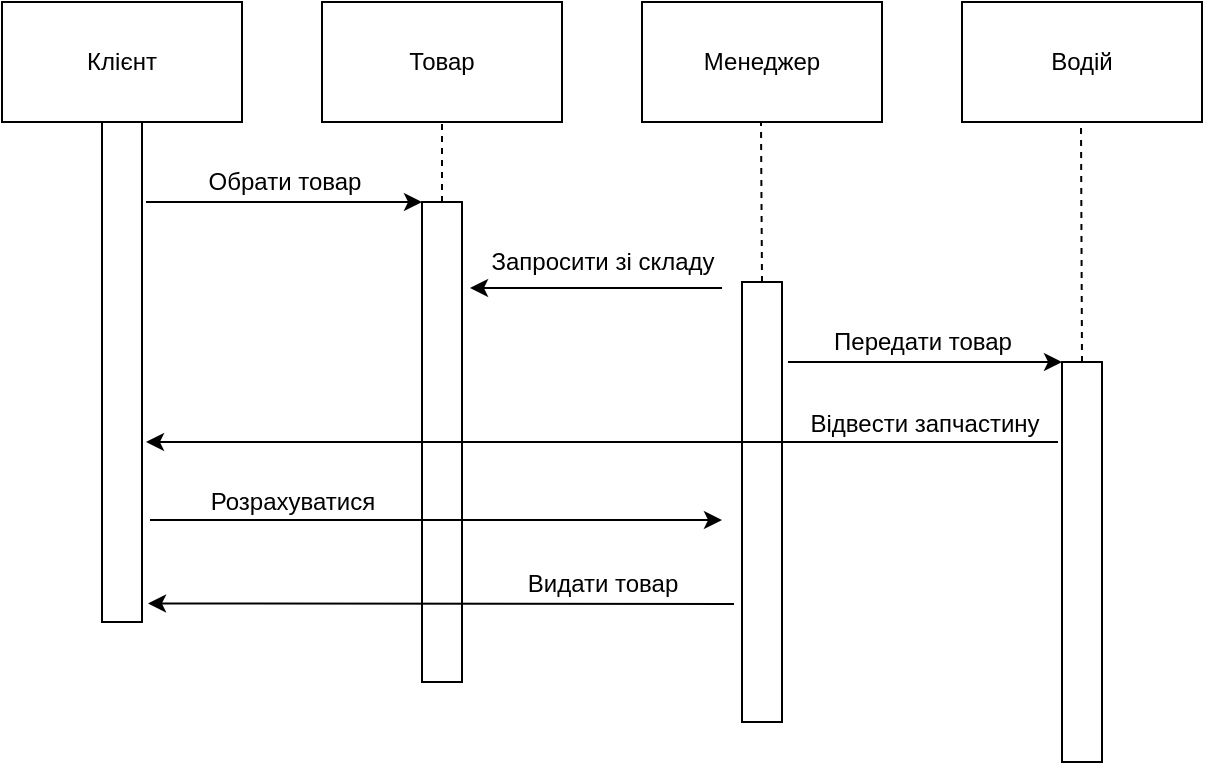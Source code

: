 <mxfile version="12.6.6" type="device"><diagram id="8-mGNIHnmXSIosNXVl15" name="Page-1"><mxGraphModel dx="733" dy="609" grid="1" gridSize="10" guides="1" tooltips="1" connect="1" arrows="1" fold="1" page="1" pageScale="1" pageWidth="827" pageHeight="1169" math="0" shadow="0"><root><mxCell id="0"/><mxCell id="1" parent="0"/><mxCell id="qekdpAE635X63GTYHy0S-1" value="Клієнт" style="rounded=0;whiteSpace=wrap;html=1;" vertex="1" parent="1"><mxGeometry x="40" y="20" width="120" height="60" as="geometry"/></mxCell><mxCell id="qekdpAE635X63GTYHy0S-2" value="Товар" style="rounded=0;whiteSpace=wrap;html=1;" vertex="1" parent="1"><mxGeometry x="200" y="20" width="120" height="60" as="geometry"/></mxCell><mxCell id="qekdpAE635X63GTYHy0S-3" value="Менеджер" style="rounded=0;whiteSpace=wrap;html=1;" vertex="1" parent="1"><mxGeometry x="360" y="20" width="120" height="60" as="geometry"/></mxCell><mxCell id="qekdpAE635X63GTYHy0S-4" value="Водій" style="rounded=0;whiteSpace=wrap;html=1;" vertex="1" parent="1"><mxGeometry x="520" y="20" width="120" height="60" as="geometry"/></mxCell><mxCell id="qekdpAE635X63GTYHy0S-5" value="" style="rounded=0;whiteSpace=wrap;html=1;rotation=90;" vertex="1" parent="1"><mxGeometry x="-25" y="195" width="250" height="20" as="geometry"/></mxCell><mxCell id="qekdpAE635X63GTYHy0S-6" value="" style="rounded=0;whiteSpace=wrap;html=1;rotation=90;" vertex="1" parent="1"><mxGeometry x="140" y="230" width="240" height="20" as="geometry"/></mxCell><mxCell id="qekdpAE635X63GTYHy0S-7" value="" style="rounded=0;whiteSpace=wrap;html=1;rotation=90;" vertex="1" parent="1"><mxGeometry x="310" y="260" width="220" height="20" as="geometry"/></mxCell><mxCell id="qekdpAE635X63GTYHy0S-8" value="" style="rounded=0;whiteSpace=wrap;html=1;rotation=90;" vertex="1" parent="1"><mxGeometry x="480" y="290" width="200" height="20" as="geometry"/></mxCell><mxCell id="qekdpAE635X63GTYHy0S-9" value="" style="endArrow=classic;html=1;entryX=0;entryY=1;entryDx=0;entryDy=0;" edge="1" parent="1" target="qekdpAE635X63GTYHy0S-6"><mxGeometry width="50" height="50" relative="1" as="geometry"><mxPoint x="112" y="120" as="sourcePoint"/><mxPoint x="170" y="120" as="targetPoint"/></mxGeometry></mxCell><mxCell id="qekdpAE635X63GTYHy0S-10" value="Обрати товар" style="text;html=1;align=center;verticalAlign=middle;resizable=0;points=[];labelBackgroundColor=#ffffff;" vertex="1" connectable="0" parent="qekdpAE635X63GTYHy0S-9"><mxGeometry x="0.167" relative="1" as="geometry"><mxPoint x="-12.2" y="-9.96" as="offset"/></mxGeometry></mxCell><mxCell id="qekdpAE635X63GTYHy0S-13" value="" style="endArrow=classic;html=1;" edge="1" parent="1"><mxGeometry width="50" height="50" relative="1" as="geometry"><mxPoint x="400" y="163" as="sourcePoint"/><mxPoint x="274" y="163" as="targetPoint"/><Array as="points"><mxPoint x="340" y="163"/></Array></mxGeometry></mxCell><mxCell id="qekdpAE635X63GTYHy0S-14" value="Запросити зі складу" style="text;html=1;align=center;verticalAlign=middle;resizable=0;points=[];labelBackgroundColor=#ffffff;" vertex="1" connectable="0" parent="qekdpAE635X63GTYHy0S-13"><mxGeometry x="-0.019" y="-16" relative="1" as="geometry"><mxPoint x="2.06" y="2.99" as="offset"/></mxGeometry></mxCell><mxCell id="qekdpAE635X63GTYHy0S-15" value="" style="endArrow=classic;html=1;exitX=0.182;exitY=-0.15;exitDx=0;exitDy=0;exitPerimeter=0;entryX=0;entryY=1;entryDx=0;entryDy=0;" edge="1" parent="1" source="qekdpAE635X63GTYHy0S-7" target="qekdpAE635X63GTYHy0S-8"><mxGeometry width="50" height="50" relative="1" as="geometry"><mxPoint x="450" y="210" as="sourcePoint"/><mxPoint x="570" y="198" as="targetPoint"/></mxGeometry></mxCell><mxCell id="qekdpAE635X63GTYHy0S-16" value="Передати товар" style="text;html=1;align=center;verticalAlign=middle;resizable=0;points=[];labelBackgroundColor=#ffffff;" vertex="1" connectable="0" parent="qekdpAE635X63GTYHy0S-15"><mxGeometry x="-0.385" y="-2" relative="1" as="geometry"><mxPoint x="25.0" y="-12.03" as="offset"/></mxGeometry></mxCell><mxCell id="qekdpAE635X63GTYHy0S-17" value="" style="endArrow=classic;html=1;" edge="1" parent="1"><mxGeometry width="50" height="50" relative="1" as="geometry"><mxPoint x="568" y="240" as="sourcePoint"/><mxPoint x="112" y="240" as="targetPoint"/></mxGeometry></mxCell><mxCell id="qekdpAE635X63GTYHy0S-18" value="Відвести запчастину" style="text;html=1;align=center;verticalAlign=middle;resizable=0;points=[];labelBackgroundColor=#ffffff;" vertex="1" connectable="0" parent="qekdpAE635X63GTYHy0S-17"><mxGeometry x="-0.098" y="2" relative="1" as="geometry"><mxPoint x="137.81" y="-10.82" as="offset"/></mxGeometry></mxCell><mxCell id="qekdpAE635X63GTYHy0S-19" value="" style="endArrow=classic;html=1;" edge="1" parent="1"><mxGeometry width="50" height="50" relative="1" as="geometry"><mxPoint x="114" y="279" as="sourcePoint"/><mxPoint x="400" y="279" as="targetPoint"/></mxGeometry></mxCell><mxCell id="qekdpAE635X63GTYHy0S-20" value="Розрахуватися" style="text;html=1;align=center;verticalAlign=middle;resizable=0;points=[];labelBackgroundColor=#ffffff;" vertex="1" connectable="0" parent="qekdpAE635X63GTYHy0S-19"><mxGeometry x="0.313" y="-2" relative="1" as="geometry"><mxPoint x="-116.8" y="-11.5" as="offset"/></mxGeometry></mxCell><mxCell id="qekdpAE635X63GTYHy0S-21" value="" style="endArrow=classic;html=1;entryX=0.963;entryY=-0.15;entryDx=0;entryDy=0;entryPerimeter=0;" edge="1" parent="1" target="qekdpAE635X63GTYHy0S-5"><mxGeometry width="50" height="50" relative="1" as="geometry"><mxPoint x="406" y="321" as="sourcePoint"/><mxPoint x="190" y="300" as="targetPoint"/></mxGeometry></mxCell><mxCell id="qekdpAE635X63GTYHy0S-22" value="Видати товар" style="text;html=1;align=center;verticalAlign=middle;resizable=0;points=[];labelBackgroundColor=#ffffff;" vertex="1" connectable="0" parent="qekdpAE635X63GTYHy0S-21"><mxGeometry x="-0.152" y="1" relative="1" as="geometry"><mxPoint x="58.2" y="-11.24" as="offset"/></mxGeometry></mxCell><mxCell id="qekdpAE635X63GTYHy0S-23" value="" style="endArrow=none;dashed=1;html=1;entryX=0.5;entryY=1;entryDx=0;entryDy=0;exitX=0;exitY=0.5;exitDx=0;exitDy=0;" edge="1" parent="1" source="qekdpAE635X63GTYHy0S-6" target="qekdpAE635X63GTYHy0S-2"><mxGeometry width="50" height="50" relative="1" as="geometry"><mxPoint x="300" y="140" as="sourcePoint"/><mxPoint x="350" y="90" as="targetPoint"/></mxGeometry></mxCell><mxCell id="qekdpAE635X63GTYHy0S-24" value="" style="endArrow=none;dashed=1;html=1;entryX=0.5;entryY=1;entryDx=0;entryDy=0;exitX=0;exitY=0.5;exitDx=0;exitDy=0;" edge="1" parent="1" source="qekdpAE635X63GTYHy0S-7"><mxGeometry width="50" height="50" relative="1" as="geometry"><mxPoint x="419.5" y="120" as="sourcePoint"/><mxPoint x="419.5" y="80" as="targetPoint"/></mxGeometry></mxCell><mxCell id="qekdpAE635X63GTYHy0S-25" value="" style="endArrow=none;dashed=1;html=1;entryX=0.5;entryY=1;entryDx=0;entryDy=0;exitX=0;exitY=0.5;exitDx=0;exitDy=0;" edge="1" parent="1" source="qekdpAE635X63GTYHy0S-8"><mxGeometry width="50" height="50" relative="1" as="geometry"><mxPoint x="580" y="160" as="sourcePoint"/><mxPoint x="579.5" y="80" as="targetPoint"/></mxGeometry></mxCell></root></mxGraphModel></diagram></mxfile>